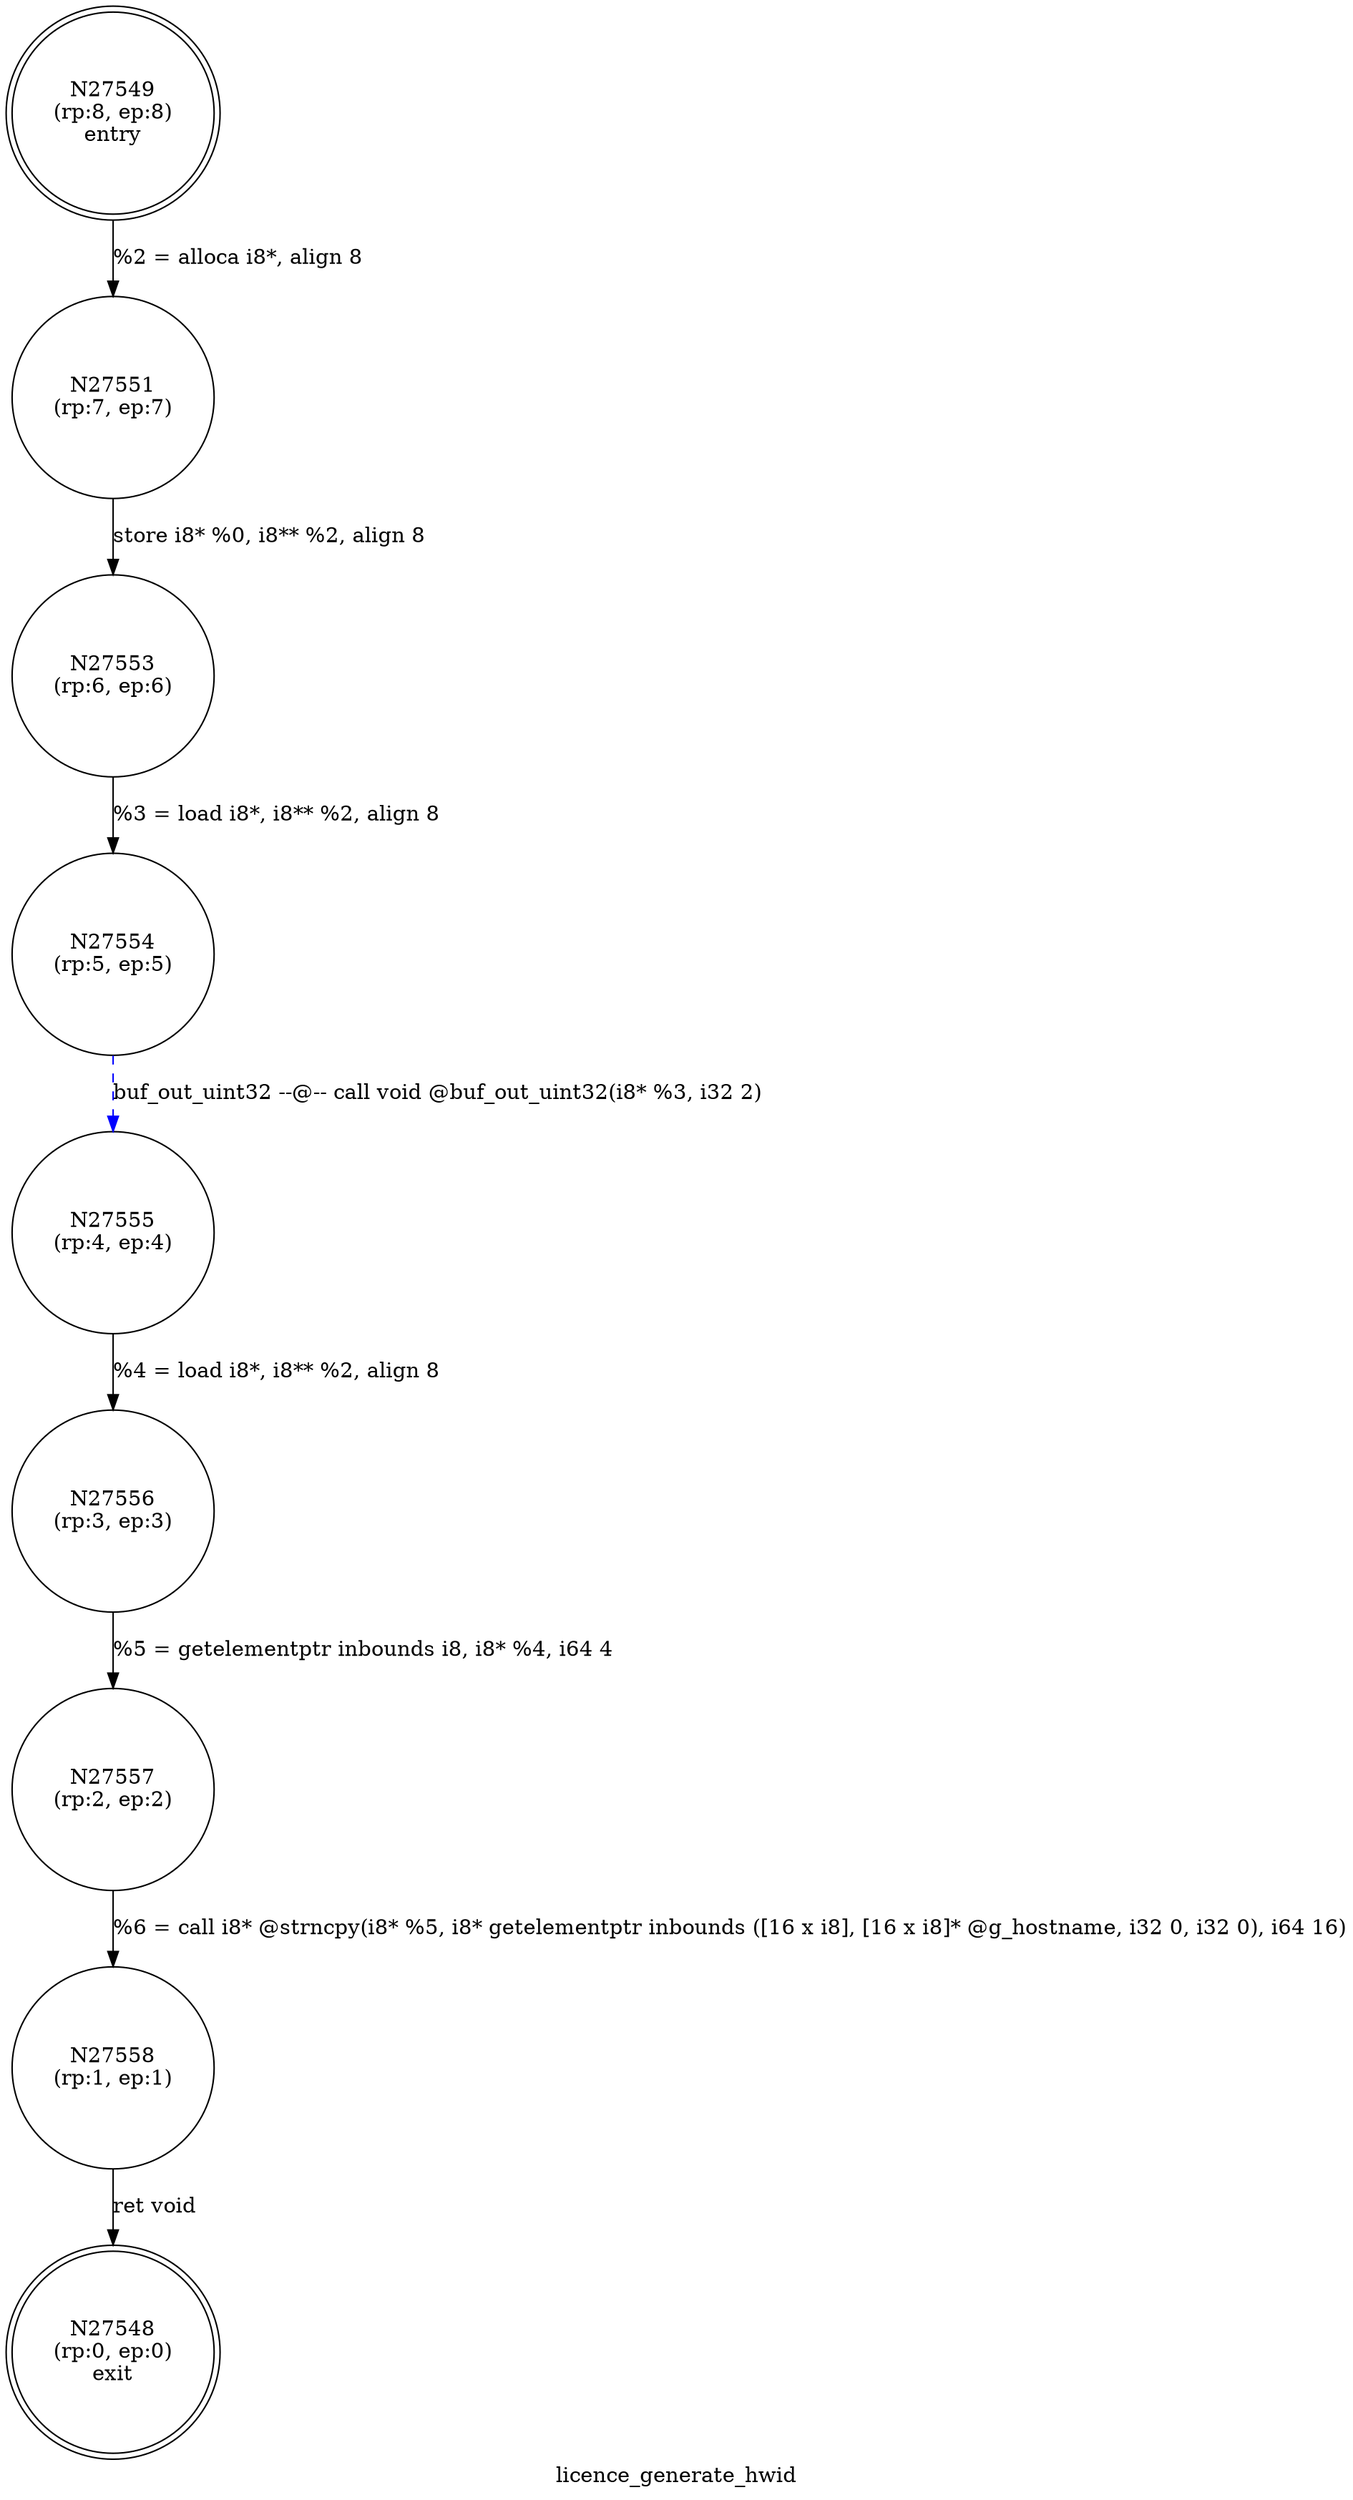 digraph licence_generate_hwid {
label="licence_generate_hwid"
27548 [label="N27548\n(rp:0, ep:0)\nexit", shape="doublecircle"]
27549 [label="N27549\n(rp:8, ep:8)\nentry", shape="doublecircle"]
27549 -> 27551 [label="%2 = alloca i8*, align 8"]
27551 [label="N27551\n(rp:7, ep:7)", shape="circle"]
27551 -> 27553 [label="store i8* %0, i8** %2, align 8"]
27553 [label="N27553\n(rp:6, ep:6)", shape="circle"]
27553 -> 27554 [label="%3 = load i8*, i8** %2, align 8"]
27554 [label="N27554\n(rp:5, ep:5)", shape="circle"]
27554 -> 27555 [label="buf_out_uint32 --@-- call void @buf_out_uint32(i8* %3, i32 2)", style="dashed", color="blue"]
27555 [label="N27555\n(rp:4, ep:4)", shape="circle"]
27555 -> 27556 [label="%4 = load i8*, i8** %2, align 8"]
27556 [label="N27556\n(rp:3, ep:3)", shape="circle"]
27556 -> 27557 [label="%5 = getelementptr inbounds i8, i8* %4, i64 4"]
27557 [label="N27557\n(rp:2, ep:2)", shape="circle"]
27557 -> 27558 [label="%6 = call i8* @strncpy(i8* %5, i8* getelementptr inbounds ([16 x i8], [16 x i8]* @g_hostname, i32 0, i32 0), i64 16)"]
27558 [label="N27558\n(rp:1, ep:1)", shape="circle"]
27558 -> 27548 [label="ret void"]
}
